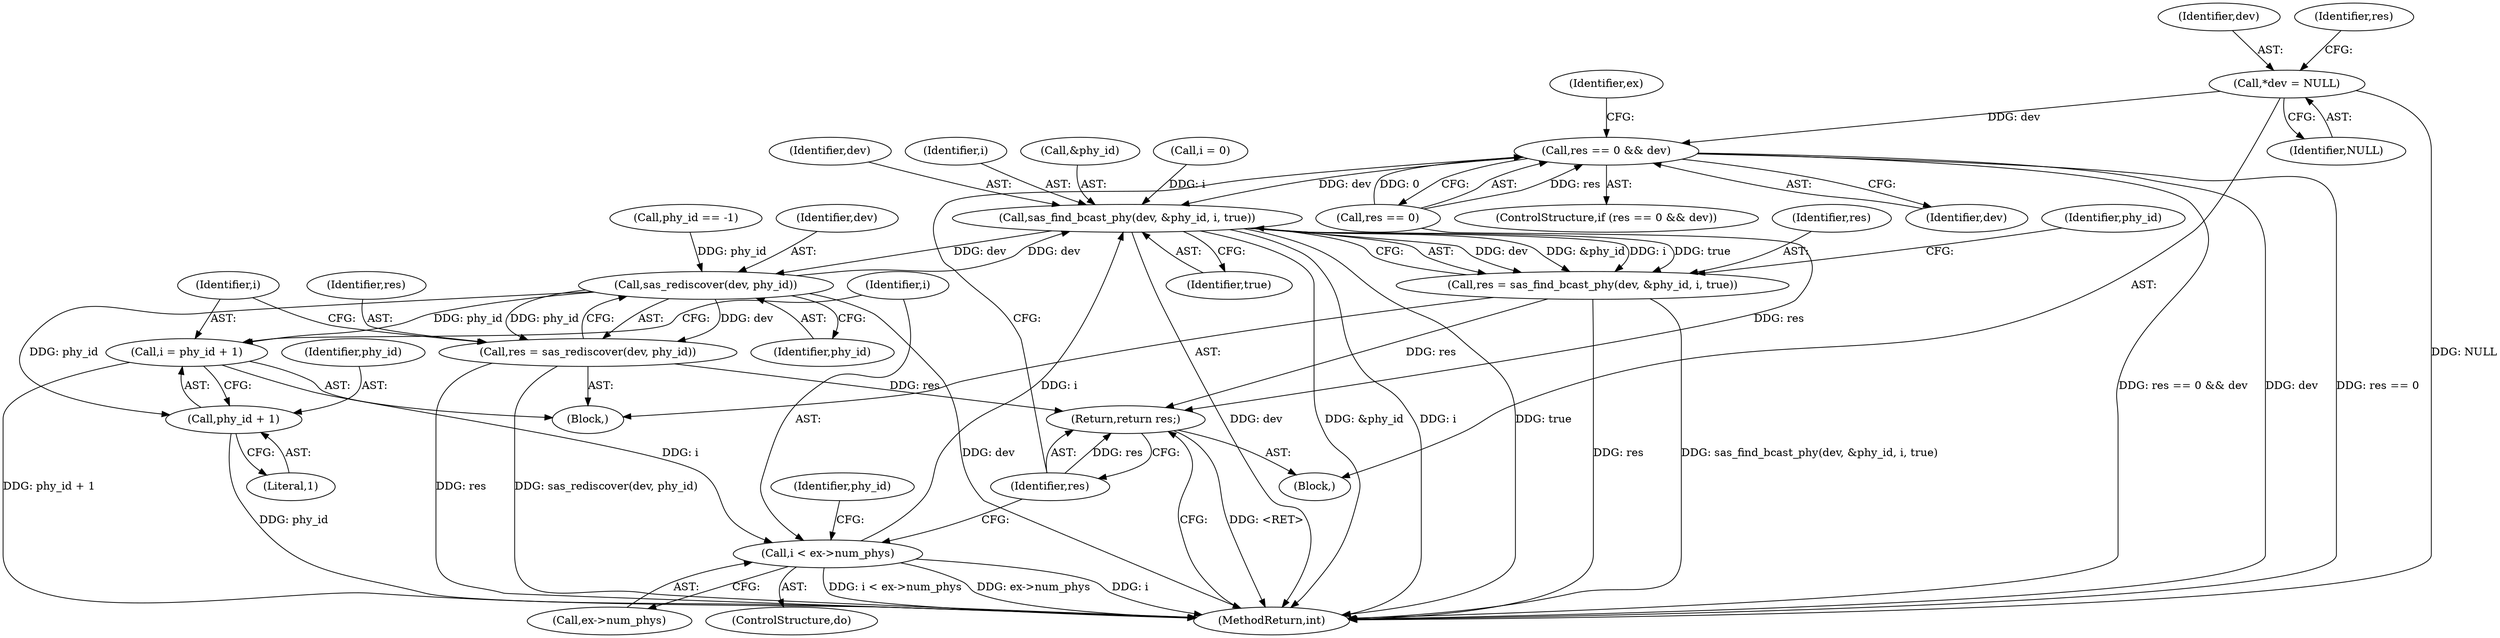 digraph "0_linux_0558f33c06bb910e2879e355192227a8e8f0219d_7@pointer" {
"1000105" [label="(Call,*dev = NULL)"];
"1000115" [label="(Call,res == 0 && dev)"];
"1000141" [label="(Call,sas_find_bcast_phy(dev, &phy_id, i, true))"];
"1000139" [label="(Call,res = sas_find_bcast_phy(dev, &phy_id, i, true))"];
"1000168" [label="(Return,return res;)"];
"1000155" [label="(Call,sas_rediscover(dev, phy_id))"];
"1000153" [label="(Call,res = sas_rediscover(dev, phy_id))"];
"1000158" [label="(Call,i = phy_id + 1)"];
"1000163" [label="(Call,i < ex->num_phys)"];
"1000160" [label="(Call,phy_id + 1)"];
"1000136" [label="(Identifier,phy_id)"];
"1000165" [label="(Call,ex->num_phys)"];
"1000162" [label="(Literal,1)"];
"1000105" [label="(Call,*dev = NULL)"];
"1000116" [label="(Call,res == 0)"];
"1000145" [label="(Identifier,i)"];
"1000153" [label="(Call,res = sas_rediscover(dev, phy_id))"];
"1000159" [label="(Identifier,i)"];
"1000143" [label="(Call,&phy_id)"];
"1000163" [label="(Call,i < ex->num_phys)"];
"1000119" [label="(Identifier,dev)"];
"1000133" [label="(ControlStructure,do)"];
"1000161" [label="(Identifier,phy_id)"];
"1000164" [label="(Identifier,i)"];
"1000170" [label="(MethodReturn,int)"];
"1000154" [label="(Identifier,res)"];
"1000134" [label="(Block,)"];
"1000158" [label="(Call,i = phy_id + 1)"];
"1000169" [label="(Identifier,res)"];
"1000129" [label="(Call,i = 0)"];
"1000155" [label="(Call,sas_rediscover(dev, phy_id))"];
"1000123" [label="(Identifier,ex)"];
"1000148" [label="(Call,phy_id == -1)"];
"1000168" [label="(Return,return res;)"];
"1000146" [label="(Identifier,true)"];
"1000106" [label="(Identifier,dev)"];
"1000139" [label="(Call,res = sas_find_bcast_phy(dev, &phy_id, i, true))"];
"1000157" [label="(Identifier,phy_id)"];
"1000140" [label="(Identifier,res)"];
"1000160" [label="(Call,phy_id + 1)"];
"1000142" [label="(Identifier,dev)"];
"1000149" [label="(Identifier,phy_id)"];
"1000102" [label="(Block,)"];
"1000114" [label="(ControlStructure,if (res == 0 && dev))"];
"1000115" [label="(Call,res == 0 && dev)"];
"1000156" [label="(Identifier,dev)"];
"1000141" [label="(Call,sas_find_bcast_phy(dev, &phy_id, i, true))"];
"1000109" [label="(Identifier,res)"];
"1000107" [label="(Identifier,NULL)"];
"1000105" -> "1000102"  [label="AST: "];
"1000105" -> "1000107"  [label="CFG: "];
"1000106" -> "1000105"  [label="AST: "];
"1000107" -> "1000105"  [label="AST: "];
"1000109" -> "1000105"  [label="CFG: "];
"1000105" -> "1000170"  [label="DDG: NULL"];
"1000105" -> "1000115"  [label="DDG: dev"];
"1000115" -> "1000114"  [label="AST: "];
"1000115" -> "1000116"  [label="CFG: "];
"1000115" -> "1000119"  [label="CFG: "];
"1000116" -> "1000115"  [label="AST: "];
"1000119" -> "1000115"  [label="AST: "];
"1000123" -> "1000115"  [label="CFG: "];
"1000169" -> "1000115"  [label="CFG: "];
"1000115" -> "1000170"  [label="DDG: res == 0 && dev"];
"1000115" -> "1000170"  [label="DDG: dev"];
"1000115" -> "1000170"  [label="DDG: res == 0"];
"1000116" -> "1000115"  [label="DDG: res"];
"1000116" -> "1000115"  [label="DDG: 0"];
"1000115" -> "1000141"  [label="DDG: dev"];
"1000141" -> "1000139"  [label="AST: "];
"1000141" -> "1000146"  [label="CFG: "];
"1000142" -> "1000141"  [label="AST: "];
"1000143" -> "1000141"  [label="AST: "];
"1000145" -> "1000141"  [label="AST: "];
"1000146" -> "1000141"  [label="AST: "];
"1000139" -> "1000141"  [label="CFG: "];
"1000141" -> "1000170"  [label="DDG: dev"];
"1000141" -> "1000170"  [label="DDG: &phy_id"];
"1000141" -> "1000170"  [label="DDG: i"];
"1000141" -> "1000170"  [label="DDG: true"];
"1000141" -> "1000139"  [label="DDG: dev"];
"1000141" -> "1000139"  [label="DDG: &phy_id"];
"1000141" -> "1000139"  [label="DDG: i"];
"1000141" -> "1000139"  [label="DDG: true"];
"1000155" -> "1000141"  [label="DDG: dev"];
"1000129" -> "1000141"  [label="DDG: i"];
"1000163" -> "1000141"  [label="DDG: i"];
"1000141" -> "1000155"  [label="DDG: dev"];
"1000139" -> "1000134"  [label="AST: "];
"1000140" -> "1000139"  [label="AST: "];
"1000149" -> "1000139"  [label="CFG: "];
"1000139" -> "1000170"  [label="DDG: res"];
"1000139" -> "1000170"  [label="DDG: sas_find_bcast_phy(dev, &phy_id, i, true)"];
"1000139" -> "1000168"  [label="DDG: res"];
"1000168" -> "1000102"  [label="AST: "];
"1000168" -> "1000169"  [label="CFG: "];
"1000169" -> "1000168"  [label="AST: "];
"1000170" -> "1000168"  [label="CFG: "];
"1000168" -> "1000170"  [label="DDG: <RET>"];
"1000169" -> "1000168"  [label="DDG: res"];
"1000116" -> "1000168"  [label="DDG: res"];
"1000153" -> "1000168"  [label="DDG: res"];
"1000155" -> "1000153"  [label="AST: "];
"1000155" -> "1000157"  [label="CFG: "];
"1000156" -> "1000155"  [label="AST: "];
"1000157" -> "1000155"  [label="AST: "];
"1000153" -> "1000155"  [label="CFG: "];
"1000155" -> "1000170"  [label="DDG: dev"];
"1000155" -> "1000153"  [label="DDG: dev"];
"1000155" -> "1000153"  [label="DDG: phy_id"];
"1000148" -> "1000155"  [label="DDG: phy_id"];
"1000155" -> "1000158"  [label="DDG: phy_id"];
"1000155" -> "1000160"  [label="DDG: phy_id"];
"1000153" -> "1000134"  [label="AST: "];
"1000154" -> "1000153"  [label="AST: "];
"1000159" -> "1000153"  [label="CFG: "];
"1000153" -> "1000170"  [label="DDG: res"];
"1000153" -> "1000170"  [label="DDG: sas_rediscover(dev, phy_id)"];
"1000158" -> "1000134"  [label="AST: "];
"1000158" -> "1000160"  [label="CFG: "];
"1000159" -> "1000158"  [label="AST: "];
"1000160" -> "1000158"  [label="AST: "];
"1000164" -> "1000158"  [label="CFG: "];
"1000158" -> "1000170"  [label="DDG: phy_id + 1"];
"1000158" -> "1000163"  [label="DDG: i"];
"1000163" -> "1000133"  [label="AST: "];
"1000163" -> "1000165"  [label="CFG: "];
"1000164" -> "1000163"  [label="AST: "];
"1000165" -> "1000163"  [label="AST: "];
"1000136" -> "1000163"  [label="CFG: "];
"1000169" -> "1000163"  [label="CFG: "];
"1000163" -> "1000170"  [label="DDG: i"];
"1000163" -> "1000170"  [label="DDG: i < ex->num_phys"];
"1000163" -> "1000170"  [label="DDG: ex->num_phys"];
"1000160" -> "1000162"  [label="CFG: "];
"1000161" -> "1000160"  [label="AST: "];
"1000162" -> "1000160"  [label="AST: "];
"1000160" -> "1000170"  [label="DDG: phy_id"];
}
